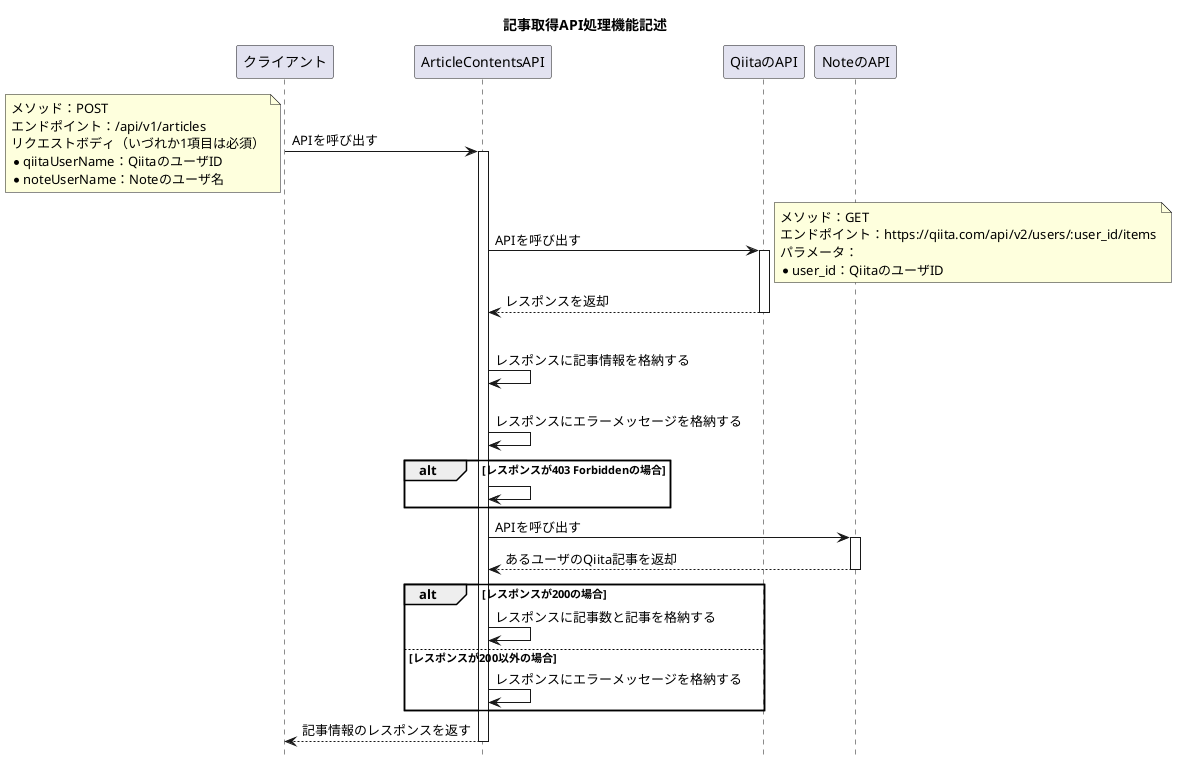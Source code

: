 @startuml

hide footbox
title 記事取得API処理機能記述

クライアント -> ArticleContentsAPI: APIを呼び出す
note left
  メソッド：POST
  エンドポイント：/api/v1/articles
  リクエストボディ（いづれか1項目は必須）
  * qiitaUserName：QiitaのユーザID
  * noteUserName：Noteのユーザ名
end note

activate ArticleContentsAPI

ArticleContentsAPI -> QiitaのAPI: APIを呼び出す
activate QiitaのAPI
note right
  メソッド：GET
  エンドポイント：https://qiita.com/api/v2/users/:user_id/items
  パラメータ：
  * user_id：QiitaのユーザID
end note
QiitaのAPI --> ArticleContentsAPI: レスポンスを返却
deactivate QiitaのAPI

alt レスポンスが200 OKと404 Not foundの場合
  ArticleContentsAPI -> ArticleContentsAPI: レスポンスに記事情報を格納する
else レスポンスが200と404以外の場合
  ArticleContentsAPI -> ArticleContentsAPI: レスポンスにエラーメッセージを格納する
  alt レスポンスが403 Forbiddenの場合
    ArticleContentsAPI -> ArticleContentsAPI: 
end

ArticleContentsAPI -> NoteのAPI: APIを呼び出す
activate NoteのAPI
NoteのAPI --> ArticleContentsAPI: あるユーザのQiita記事を返却
deactivate NoteのAPI

alt レスポンスが200の場合
  ArticleContentsAPI -> ArticleContentsAPI: レスポンスに記事数と記事を格納する
else レスポンスが200以外の場合
  ArticleContentsAPI -> ArticleContentsAPI: レスポンスにエラーメッセージを格納する
end

ArticleContentsAPI --> クライアント: 記事情報のレスポンスを返す
deactivate ArticleContentsAPI

@enduml